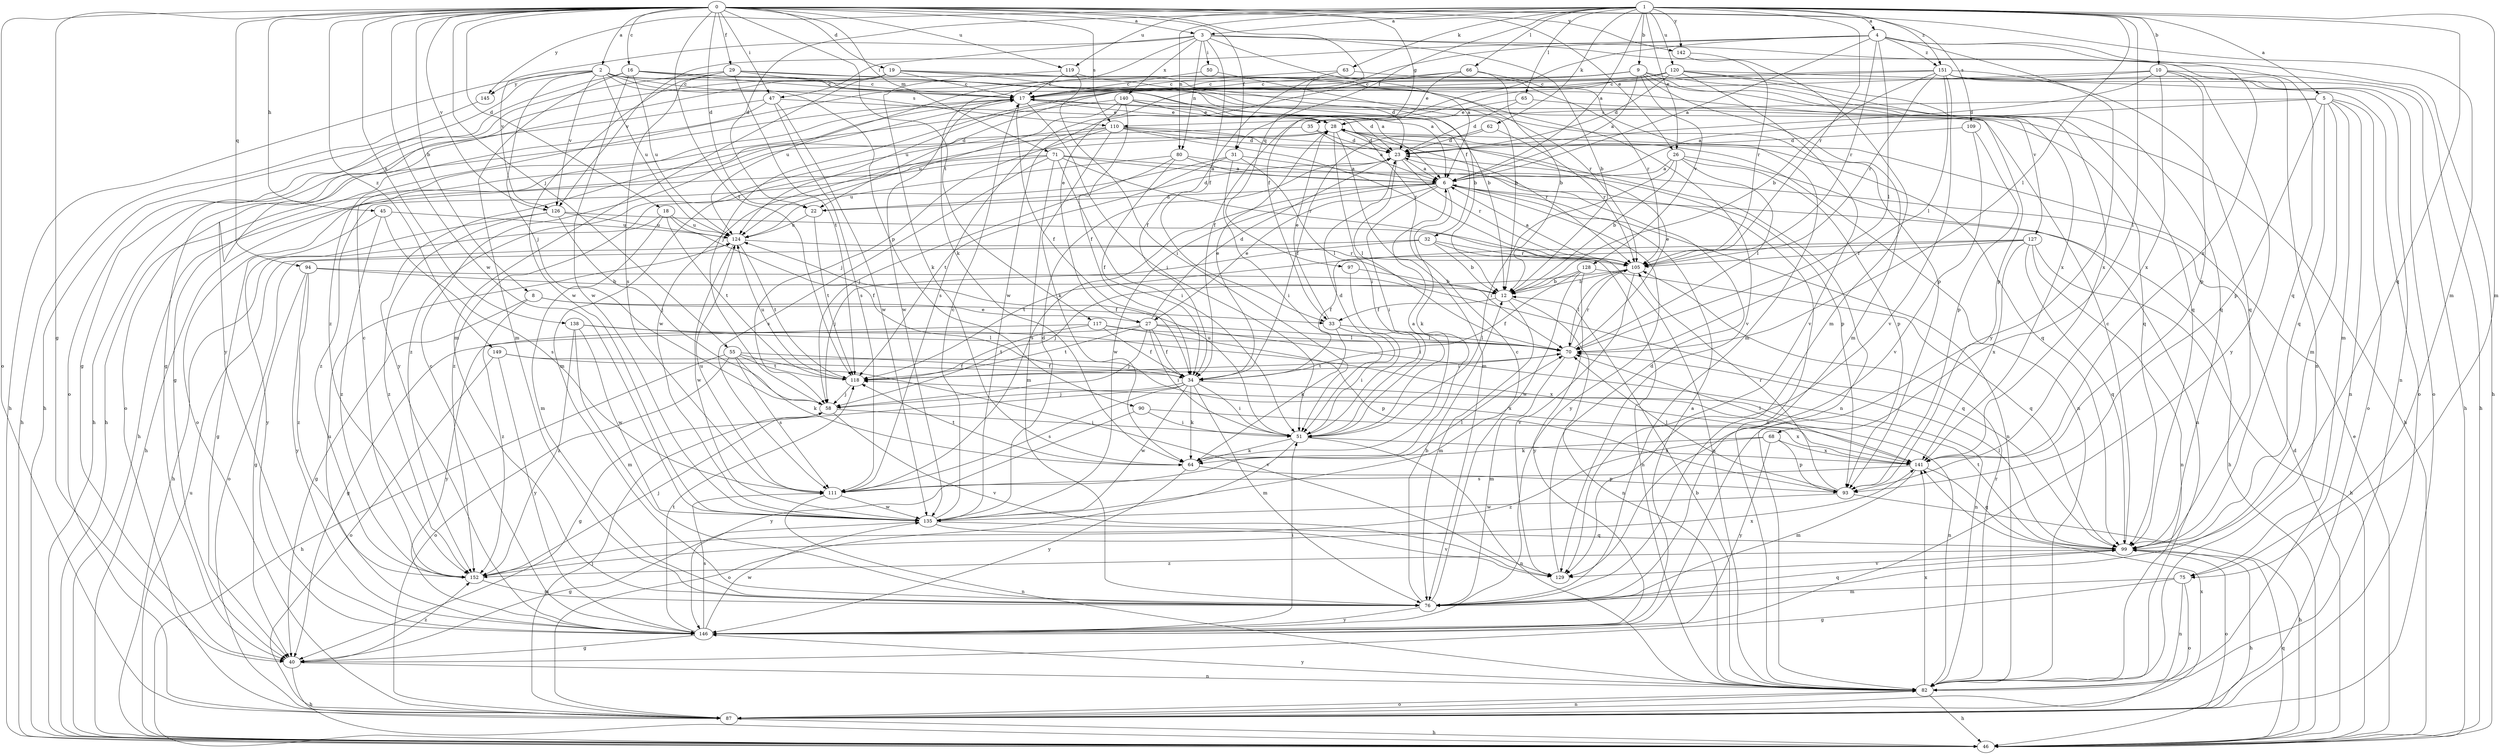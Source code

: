 strict digraph  {
0;
1;
2;
3;
4;
5;
6;
8;
9;
10;
12;
16;
17;
18;
19;
22;
23;
26;
27;
28;
29;
31;
32;
33;
34;
35;
40;
45;
46;
47;
50;
51;
55;
58;
62;
63;
64;
65;
66;
68;
70;
71;
75;
76;
80;
82;
87;
90;
93;
94;
97;
99;
105;
109;
110;
111;
117;
118;
119;
120;
124;
126;
127;
128;
129;
135;
138;
140;
141;
142;
145;
146;
149;
151;
152;
0 -> 2  [label=a];
0 -> 3  [label=a];
0 -> 8  [label=b];
0 -> 16  [label=c];
0 -> 18  [label=d];
0 -> 19  [label=d];
0 -> 22  [label=d];
0 -> 26  [label=e];
0 -> 29  [label=f];
0 -> 31  [label=f];
0 -> 35  [label=g];
0 -> 40  [label=g];
0 -> 45  [label=h];
0 -> 47  [label=i];
0 -> 55  [label=j];
0 -> 71  [label=m];
0 -> 75  [label=m];
0 -> 87  [label=o];
0 -> 94  [label=q];
0 -> 97  [label=q];
0 -> 109  [label=s];
0 -> 110  [label=s];
0 -> 117  [label=t];
0 -> 118  [label=t];
0 -> 119  [label=u];
0 -> 126  [label=v];
0 -> 135  [label=w];
0 -> 138  [label=x];
0 -> 142  [label=y];
0 -> 149  [label=z];
1 -> 3  [label=a];
1 -> 4  [label=a];
1 -> 5  [label=a];
1 -> 6  [label=a];
1 -> 9  [label=b];
1 -> 10  [label=b];
1 -> 22  [label=d];
1 -> 26  [label=e];
1 -> 31  [label=f];
1 -> 62  [label=k];
1 -> 63  [label=k];
1 -> 65  [label=l];
1 -> 66  [label=l];
1 -> 68  [label=l];
1 -> 70  [label=l];
1 -> 75  [label=m];
1 -> 80  [label=n];
1 -> 99  [label=q];
1 -> 105  [label=r];
1 -> 119  [label=u];
1 -> 120  [label=u];
1 -> 142  [label=y];
1 -> 145  [label=y];
1 -> 151  [label=z];
2 -> 17  [label=c];
2 -> 32  [label=f];
2 -> 40  [label=g];
2 -> 46  [label=h];
2 -> 58  [label=j];
2 -> 90  [label=p];
2 -> 93  [label=p];
2 -> 110  [label=s];
2 -> 124  [label=u];
2 -> 126  [label=v];
2 -> 145  [label=y];
3 -> 6  [label=a];
3 -> 12  [label=b];
3 -> 33  [label=f];
3 -> 47  [label=i];
3 -> 50  [label=i];
3 -> 64  [label=k];
3 -> 80  [label=n];
3 -> 82  [label=n];
3 -> 99  [label=q];
3 -> 126  [label=v];
3 -> 140  [label=x];
4 -> 6  [label=a];
4 -> 27  [label=e];
4 -> 33  [label=f];
4 -> 46  [label=h];
4 -> 70  [label=l];
4 -> 105  [label=r];
4 -> 126  [label=v];
4 -> 141  [label=x];
4 -> 146  [label=y];
4 -> 151  [label=z];
5 -> 6  [label=a];
5 -> 75  [label=m];
5 -> 76  [label=m];
5 -> 82  [label=n];
5 -> 87  [label=o];
5 -> 93  [label=p];
5 -> 99  [label=q];
5 -> 110  [label=s];
6 -> 22  [label=d];
6 -> 27  [label=e];
6 -> 46  [label=h];
6 -> 51  [label=i];
6 -> 64  [label=k];
6 -> 82  [label=n];
6 -> 111  [label=s];
6 -> 135  [label=w];
6 -> 146  [label=y];
8 -> 27  [label=e];
8 -> 33  [label=f];
8 -> 40  [label=g];
8 -> 152  [label=z];
9 -> 6  [label=a];
9 -> 17  [label=c];
9 -> 22  [label=d];
9 -> 76  [label=m];
9 -> 99  [label=q];
9 -> 124  [label=u];
9 -> 127  [label=v];
9 -> 128  [label=v];
9 -> 141  [label=x];
10 -> 17  [label=c];
10 -> 23  [label=d];
10 -> 46  [label=h];
10 -> 58  [label=j];
10 -> 93  [label=p];
10 -> 141  [label=x];
10 -> 146  [label=y];
12 -> 33  [label=f];
12 -> 76  [label=m];
12 -> 82  [label=n];
16 -> 6  [label=a];
16 -> 12  [label=b];
16 -> 17  [label=c];
16 -> 46  [label=h];
16 -> 76  [label=m];
16 -> 124  [label=u];
16 -> 135  [label=w];
17 -> 28  [label=e];
17 -> 34  [label=f];
17 -> 51  [label=i];
17 -> 87  [label=o];
17 -> 135  [label=w];
17 -> 146  [label=y];
18 -> 34  [label=f];
18 -> 46  [label=h];
18 -> 76  [label=m];
18 -> 118  [label=t];
18 -> 124  [label=u];
19 -> 12  [label=b];
19 -> 17  [label=c];
19 -> 23  [label=d];
19 -> 40  [label=g];
19 -> 76  [label=m];
19 -> 129  [label=v];
19 -> 146  [label=y];
22 -> 23  [label=d];
22 -> 118  [label=t];
22 -> 124  [label=u];
23 -> 6  [label=a];
23 -> 70  [label=l];
23 -> 105  [label=r];
26 -> 6  [label=a];
26 -> 12  [label=b];
26 -> 51  [label=i];
26 -> 70  [label=l];
26 -> 82  [label=n];
26 -> 93  [label=p];
27 -> 23  [label=d];
27 -> 34  [label=f];
27 -> 40  [label=g];
27 -> 51  [label=i];
27 -> 58  [label=j];
27 -> 70  [label=l];
27 -> 82  [label=n];
27 -> 118  [label=t];
28 -> 23  [label=d];
28 -> 51  [label=i];
28 -> 76  [label=m];
28 -> 82  [label=n];
28 -> 87  [label=o];
28 -> 105  [label=r];
28 -> 152  [label=z];
29 -> 6  [label=a];
29 -> 17  [label=c];
29 -> 87  [label=o];
29 -> 93  [label=p];
29 -> 111  [label=s];
29 -> 118  [label=t];
29 -> 135  [label=w];
31 -> 6  [label=a];
31 -> 51  [label=i];
31 -> 70  [label=l];
31 -> 118  [label=t];
31 -> 152  [label=z];
32 -> 12  [label=b];
32 -> 58  [label=j];
32 -> 82  [label=n];
32 -> 87  [label=o];
32 -> 105  [label=r];
33 -> 28  [label=e];
33 -> 51  [label=i];
33 -> 64  [label=k];
33 -> 70  [label=l];
34 -> 28  [label=e];
34 -> 40  [label=g];
34 -> 51  [label=i];
34 -> 58  [label=j];
34 -> 64  [label=k];
34 -> 76  [label=m];
34 -> 82  [label=n];
34 -> 111  [label=s];
34 -> 135  [label=w];
35 -> 6  [label=a];
35 -> 23  [label=d];
35 -> 46  [label=h];
40 -> 46  [label=h];
40 -> 82  [label=n];
40 -> 152  [label=z];
45 -> 40  [label=g];
45 -> 111  [label=s];
45 -> 124  [label=u];
45 -> 152  [label=z];
46 -> 23  [label=d];
46 -> 28  [label=e];
46 -> 99  [label=q];
46 -> 124  [label=u];
47 -> 28  [label=e];
47 -> 40  [label=g];
47 -> 46  [label=h];
47 -> 111  [label=s];
47 -> 135  [label=w];
50 -> 12  [label=b];
50 -> 17  [label=c];
51 -> 23  [label=d];
51 -> 64  [label=k];
51 -> 82  [label=n];
51 -> 87  [label=o];
51 -> 124  [label=u];
51 -> 141  [label=x];
55 -> 34  [label=f];
55 -> 46  [label=h];
55 -> 64  [label=k];
55 -> 87  [label=o];
55 -> 111  [label=s];
55 -> 118  [label=t];
55 -> 129  [label=v];
58 -> 51  [label=i];
58 -> 129  [label=v];
62 -> 23  [label=d];
62 -> 34  [label=f];
62 -> 105  [label=r];
63 -> 17  [label=c];
63 -> 34  [label=f];
63 -> 105  [label=r];
64 -> 6  [label=a];
64 -> 93  [label=p];
64 -> 118  [label=t];
64 -> 146  [label=y];
65 -> 23  [label=d];
65 -> 28  [label=e];
65 -> 46  [label=h];
66 -> 12  [label=b];
66 -> 17  [label=c];
66 -> 28  [label=e];
66 -> 76  [label=m];
66 -> 135  [label=w];
68 -> 64  [label=k];
68 -> 93  [label=p];
68 -> 141  [label=x];
68 -> 146  [label=y];
68 -> 152  [label=z];
70 -> 28  [label=e];
70 -> 76  [label=m];
70 -> 105  [label=r];
70 -> 118  [label=t];
71 -> 6  [label=a];
71 -> 46  [label=h];
71 -> 51  [label=i];
71 -> 76  [label=m];
71 -> 82  [label=n];
71 -> 105  [label=r];
71 -> 111  [label=s];
71 -> 152  [label=z];
75 -> 40  [label=g];
75 -> 76  [label=m];
75 -> 82  [label=n];
75 -> 87  [label=o];
76 -> 12  [label=b];
76 -> 17  [label=c];
76 -> 99  [label=q];
76 -> 146  [label=y];
80 -> 6  [label=a];
80 -> 34  [label=f];
80 -> 58  [label=j];
80 -> 93  [label=p];
80 -> 124  [label=u];
82 -> 12  [label=b];
82 -> 46  [label=h];
82 -> 87  [label=o];
82 -> 105  [label=r];
82 -> 141  [label=x];
82 -> 146  [label=y];
87 -> 46  [label=h];
87 -> 58  [label=j];
87 -> 82  [label=n];
87 -> 141  [label=x];
90 -> 51  [label=i];
90 -> 141  [label=x];
90 -> 146  [label=y];
93 -> 46  [label=h];
93 -> 70  [label=l];
93 -> 105  [label=r];
93 -> 135  [label=w];
94 -> 12  [label=b];
94 -> 40  [label=g];
94 -> 99  [label=q];
94 -> 146  [label=y];
94 -> 152  [label=z];
97 -> 12  [label=b];
97 -> 51  [label=i];
99 -> 17  [label=c];
99 -> 46  [label=h];
99 -> 70  [label=l];
99 -> 87  [label=o];
99 -> 118  [label=t];
99 -> 129  [label=v];
99 -> 152  [label=z];
105 -> 6  [label=a];
105 -> 12  [label=b];
105 -> 58  [label=j];
105 -> 70  [label=l];
105 -> 129  [label=v];
109 -> 23  [label=d];
109 -> 93  [label=p];
109 -> 129  [label=v];
110 -> 23  [label=d];
110 -> 58  [label=j];
110 -> 64  [label=k];
110 -> 76  [label=m];
110 -> 82  [label=n];
110 -> 99  [label=q];
110 -> 105  [label=r];
110 -> 135  [label=w];
111 -> 70  [label=l];
111 -> 82  [label=n];
111 -> 124  [label=u];
111 -> 135  [label=w];
117 -> 34  [label=f];
117 -> 70  [label=l];
117 -> 93  [label=p];
117 -> 118  [label=t];
117 -> 146  [label=y];
118 -> 58  [label=j];
118 -> 70  [label=l];
118 -> 124  [label=u];
119 -> 17  [label=c];
119 -> 51  [label=i];
119 -> 64  [label=k];
119 -> 105  [label=r];
120 -> 17  [label=c];
120 -> 23  [label=d];
120 -> 34  [label=f];
120 -> 87  [label=o];
120 -> 99  [label=q];
120 -> 129  [label=v];
120 -> 141  [label=x];
120 -> 152  [label=z];
124 -> 105  [label=r];
124 -> 118  [label=t];
124 -> 135  [label=w];
126 -> 58  [label=j];
126 -> 82  [label=n];
126 -> 124  [label=u];
126 -> 146  [label=y];
126 -> 152  [label=z];
127 -> 34  [label=f];
127 -> 46  [label=h];
127 -> 82  [label=n];
127 -> 99  [label=q];
127 -> 105  [label=r];
127 -> 118  [label=t];
127 -> 141  [label=x];
128 -> 12  [label=b];
128 -> 34  [label=f];
128 -> 99  [label=q];
128 -> 135  [label=w];
128 -> 146  [label=y];
129 -> 23  [label=d];
135 -> 17  [label=c];
135 -> 23  [label=d];
135 -> 40  [label=g];
135 -> 99  [label=q];
135 -> 129  [label=v];
138 -> 70  [label=l];
138 -> 76  [label=m];
138 -> 135  [label=w];
138 -> 141  [label=x];
138 -> 152  [label=z];
140 -> 23  [label=d];
140 -> 28  [label=e];
140 -> 34  [label=f];
140 -> 46  [label=h];
140 -> 99  [label=q];
140 -> 111  [label=s];
140 -> 124  [label=u];
141 -> 70  [label=l];
141 -> 76  [label=m];
141 -> 99  [label=q];
141 -> 111  [label=s];
142 -> 76  [label=m];
142 -> 105  [label=r];
145 -> 46  [label=h];
146 -> 6  [label=a];
146 -> 17  [label=c];
146 -> 40  [label=g];
146 -> 51  [label=i];
146 -> 111  [label=s];
146 -> 118  [label=t];
146 -> 124  [label=u];
146 -> 135  [label=w];
149 -> 34  [label=f];
149 -> 87  [label=o];
149 -> 141  [label=x];
149 -> 146  [label=y];
151 -> 12  [label=b];
151 -> 17  [label=c];
151 -> 46  [label=h];
151 -> 70  [label=l];
151 -> 82  [label=n];
151 -> 87  [label=o];
151 -> 99  [label=q];
151 -> 105  [label=r];
151 -> 124  [label=u];
151 -> 129  [label=v];
152 -> 17  [label=c];
152 -> 58  [label=j];
152 -> 76  [label=m];
152 -> 141  [label=x];
}
